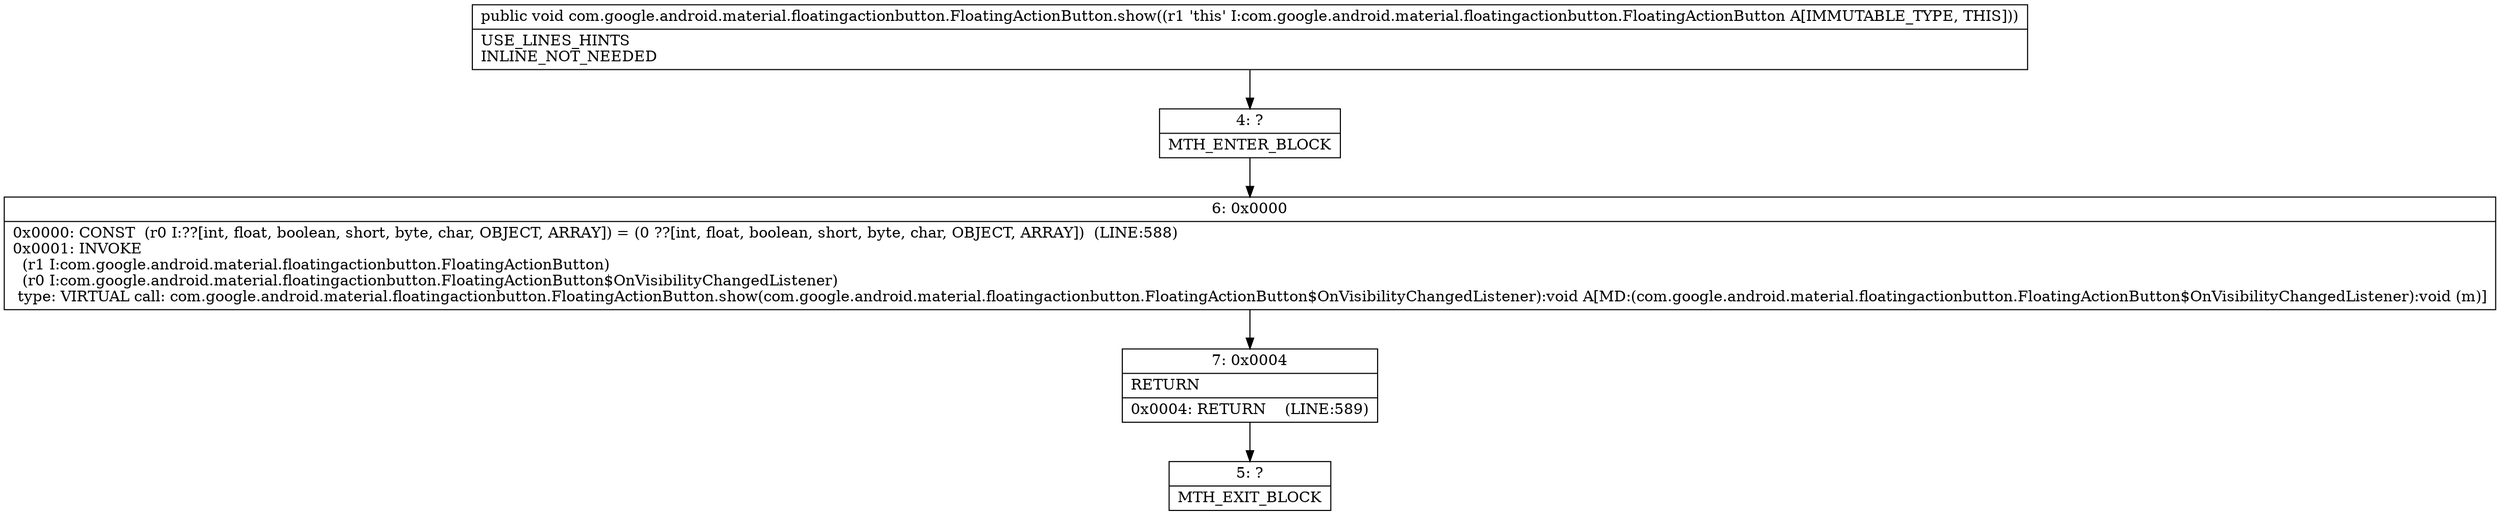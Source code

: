 digraph "CFG forcom.google.android.material.floatingactionbutton.FloatingActionButton.show()V" {
Node_4 [shape=record,label="{4\:\ ?|MTH_ENTER_BLOCK\l}"];
Node_6 [shape=record,label="{6\:\ 0x0000|0x0000: CONST  (r0 I:??[int, float, boolean, short, byte, char, OBJECT, ARRAY]) = (0 ??[int, float, boolean, short, byte, char, OBJECT, ARRAY])  (LINE:588)\l0x0001: INVOKE  \l  (r1 I:com.google.android.material.floatingactionbutton.FloatingActionButton)\l  (r0 I:com.google.android.material.floatingactionbutton.FloatingActionButton$OnVisibilityChangedListener)\l type: VIRTUAL call: com.google.android.material.floatingactionbutton.FloatingActionButton.show(com.google.android.material.floatingactionbutton.FloatingActionButton$OnVisibilityChangedListener):void A[MD:(com.google.android.material.floatingactionbutton.FloatingActionButton$OnVisibilityChangedListener):void (m)]\l}"];
Node_7 [shape=record,label="{7\:\ 0x0004|RETURN\l|0x0004: RETURN    (LINE:589)\l}"];
Node_5 [shape=record,label="{5\:\ ?|MTH_EXIT_BLOCK\l}"];
MethodNode[shape=record,label="{public void com.google.android.material.floatingactionbutton.FloatingActionButton.show((r1 'this' I:com.google.android.material.floatingactionbutton.FloatingActionButton A[IMMUTABLE_TYPE, THIS]))  | USE_LINES_HINTS\lINLINE_NOT_NEEDED\l}"];
MethodNode -> Node_4;Node_4 -> Node_6;
Node_6 -> Node_7;
Node_7 -> Node_5;
}

